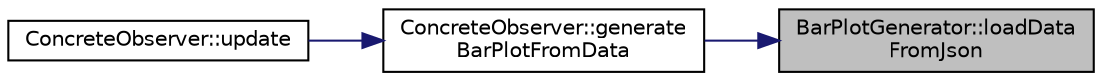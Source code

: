 digraph "BarPlotGenerator::loadDataFromJson"
{
 // LATEX_PDF_SIZE
  edge [fontname="Helvetica",fontsize="10",labelfontname="Helvetica",labelfontsize="10"];
  node [fontname="Helvetica",fontsize="10",shape=record];
  rankdir="RL";
  Node1 [label="BarPlotGenerator::loadData\lFromJson",height=0.2,width=0.4,color="black", fillcolor="grey75", style="filled", fontcolor="black",tooltip="Loads data from a given JSON map."];
  Node1 -> Node2 [dir="back",color="midnightblue",fontsize="10",style="solid"];
  Node2 [label="ConcreteObserver::generate\lBarPlotFromData",height=0.2,width=0.4,color="black", fillcolor="white", style="filled",URL="$classConcreteObserver.html#ab1b07477988958e5c596e3484380d8a2",tooltip="Generates a bar plot from the provided tag data."];
  Node2 -> Node3 [dir="back",color="midnightblue",fontsize="10",style="solid"];
  Node3 [label="ConcreteObserver::update",height=0.2,width=0.4,color="black", fillcolor="white", style="filled",URL="$classConcreteObserver.html#aaadc4aa059a1f755786336760892a170",tooltip="Overrides the Observer interface's update method."];
}
